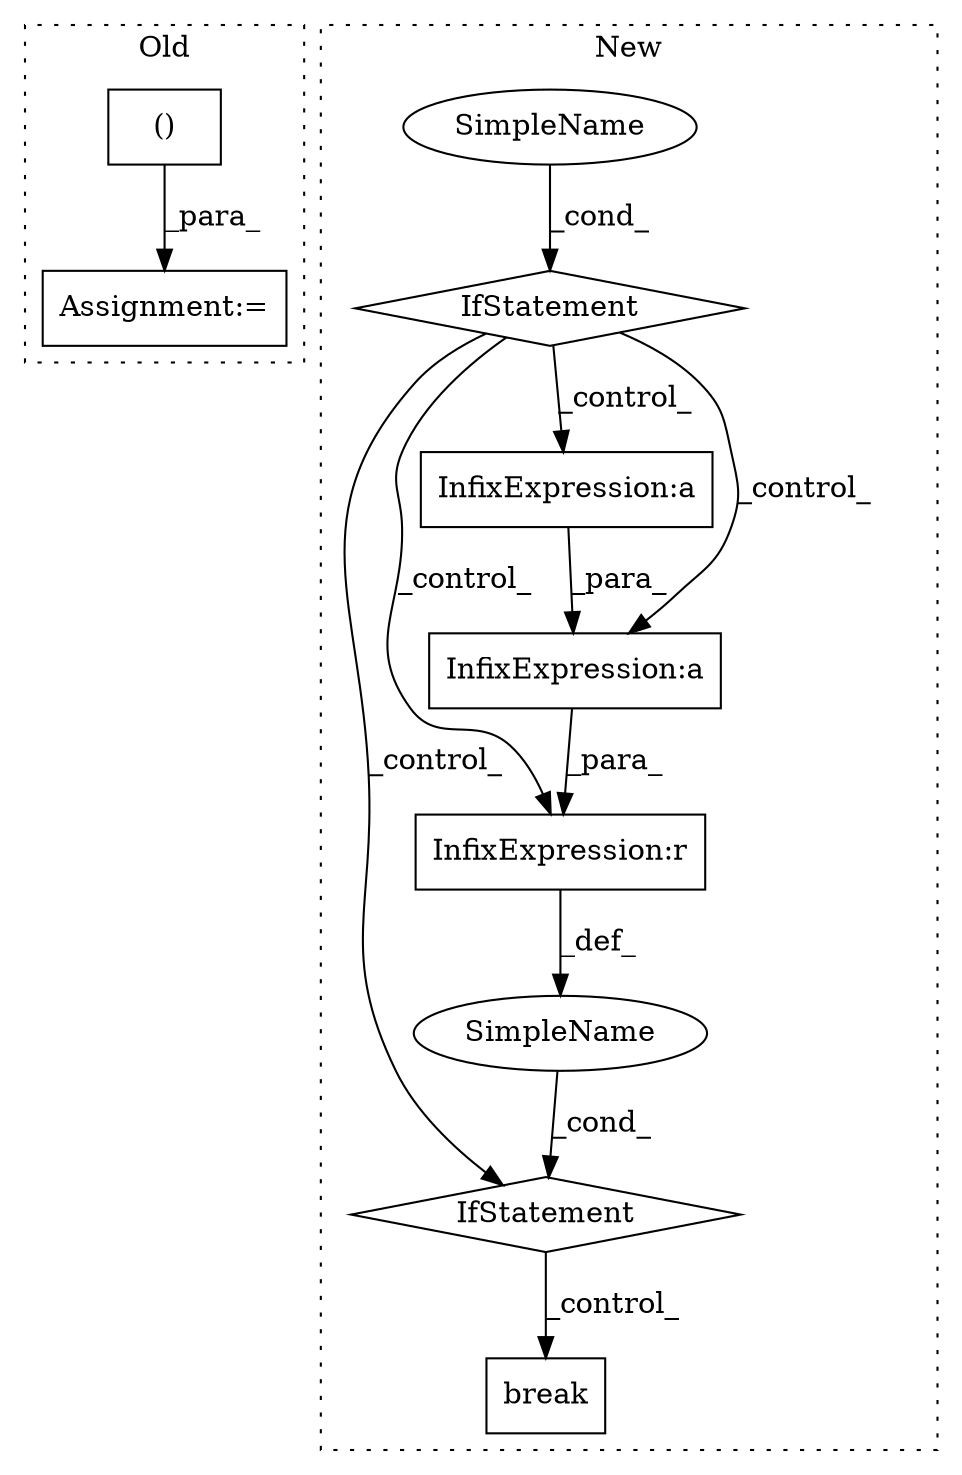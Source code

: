 digraph G {
subgraph cluster0 {
1 [label="()" a="106" s="19370" l="25" shape="box"];
7 [label="Assignment:=" a="7" s="19363" l="7" shape="box"];
label = "Old";
style="dotted";
}
subgraph cluster1 {
2 [label="break" a="10" s="20370" l="6" shape="box"];
3 [label="IfStatement" a="25" s="20180,20263" l="4,2" shape="diamond"];
4 [label="SimpleName" a="42" s="" l="" shape="ellipse"];
5 [label="InfixExpression:r" a="27" s="20250" l="3" shape="box"];
6 [label="SimpleName" a="42" s="" l="" shape="ellipse"];
8 [label="IfStatement" a="25" s="20157,20166" l="4,2" shape="diamond"];
9 [label="InfixExpression:a" a="27" s="20207" l="3" shape="box"];
10 [label="InfixExpression:a" a="27" s="20219" l="3" shape="box"];
label = "New";
style="dotted";
}
1 -> 7 [label="_para_"];
3 -> 2 [label="_control_"];
4 -> 3 [label="_cond_"];
5 -> 4 [label="_def_"];
6 -> 8 [label="_cond_"];
8 -> 3 [label="_control_"];
8 -> 5 [label="_control_"];
8 -> 10 [label="_control_"];
8 -> 9 [label="_control_"];
9 -> 10 [label="_para_"];
10 -> 5 [label="_para_"];
}
